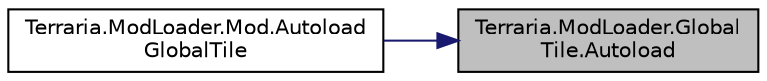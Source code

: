 digraph "Terraria.ModLoader.GlobalTile.Autoload"
{
 // LATEX_PDF_SIZE
  edge [fontname="Helvetica",fontsize="10",labelfontname="Helvetica",labelfontsize="10"];
  node [fontname="Helvetica",fontsize="10",shape=record];
  rankdir="RL";
  Node1 [label="Terraria.ModLoader.Global\lTile.Autoload",height=0.2,width=0.4,color="black", fillcolor="grey75", style="filled", fontcolor="black",tooltip="Allows you to automatically load a GlobalTile instead of using Mod.AddGlobalTile. Return true to allo..."];
  Node1 -> Node2 [dir="back",color="midnightblue",fontsize="10",style="solid",fontname="Helvetica"];
  Node2 [label="Terraria.ModLoader.Mod.Autoload\lGlobalTile",height=0.2,width=0.4,color="black", fillcolor="white", style="filled",URL="$class_terraria_1_1_mod_loader_1_1_mod.html#a539677e838ba592861ed487958819314",tooltip=" "];
}
